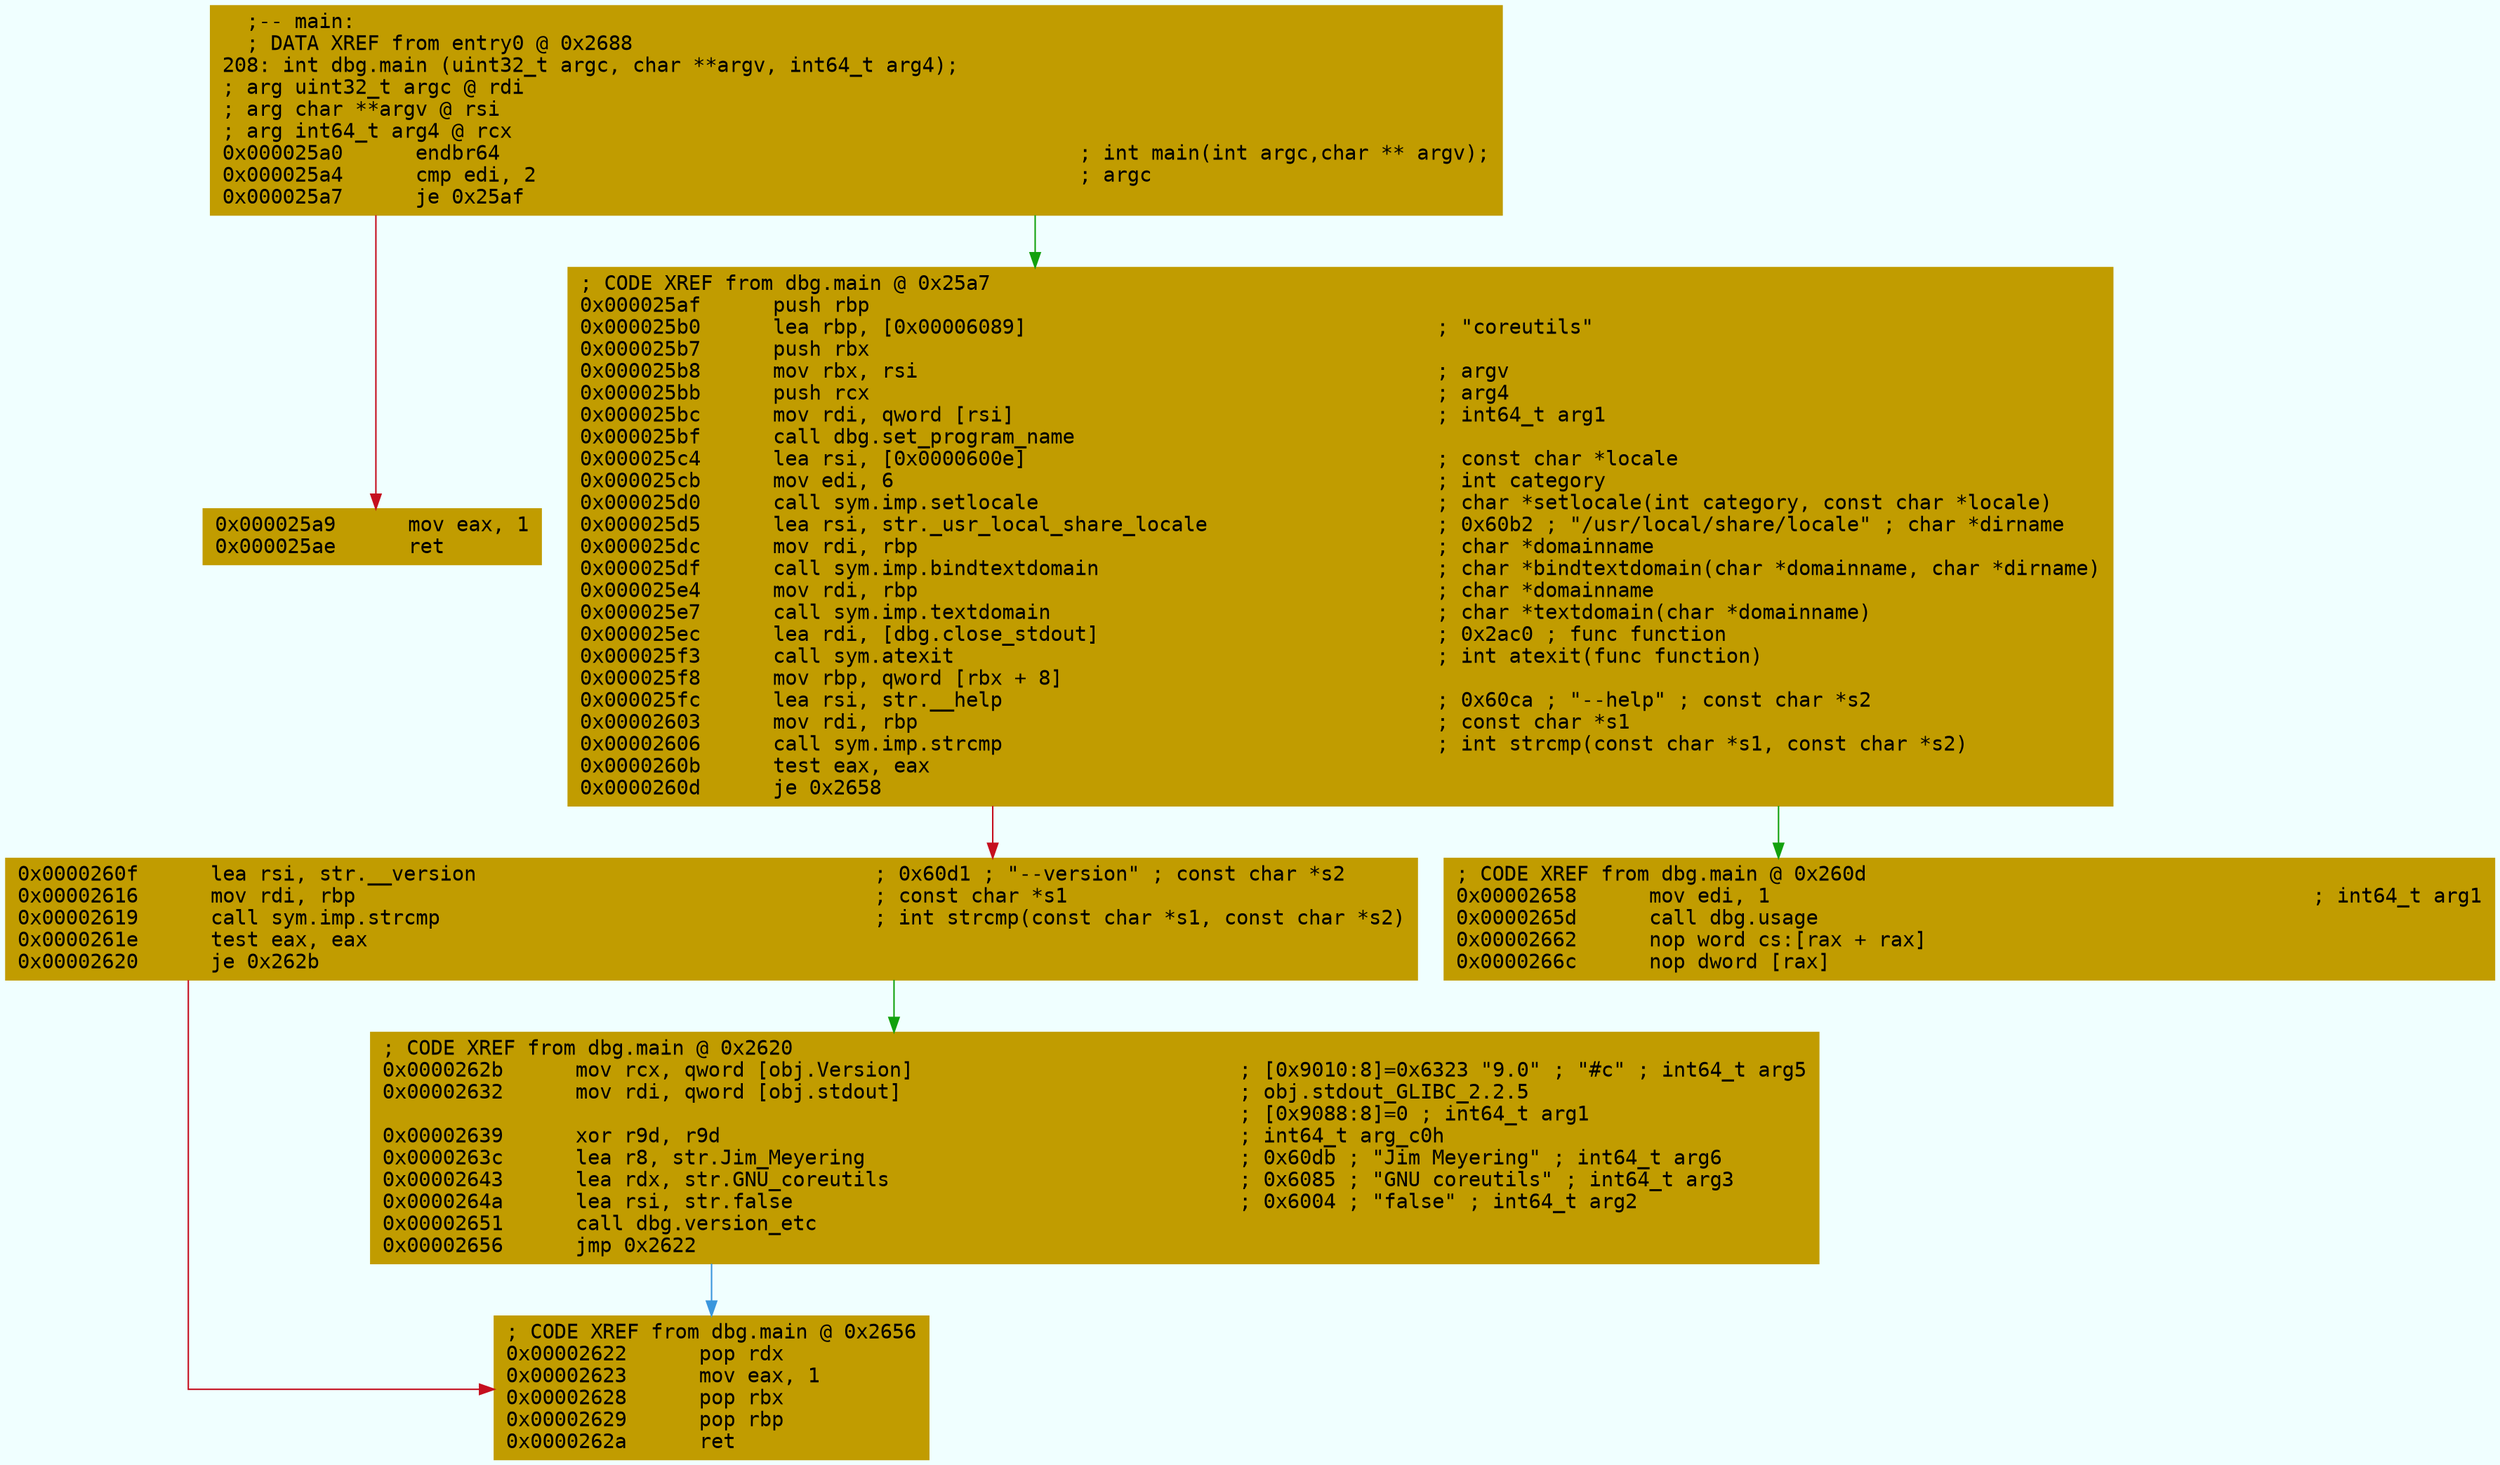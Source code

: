 digraph code {
	graph [bgcolor=azure fontsize=8 fontname="Courier" splines="ortho"];
	node [fillcolor=gray style=filled shape=box];
	edge [arrowhead="normal"];
	"0x000025a0" [URL="dbg.main/0x000025a0", fillcolor="#c19c00",color="#c19c00", fontname="Courier",label="  ;-- main:\l  ; DATA XREF from entry0 @ 0x2688\l208: int dbg.main (uint32_t argc, char **argv, int64_t arg4);\l; arg uint32_t argc @ rdi\l; arg char **argv @ rsi\l; arg int64_t arg4 @ rcx\l0x000025a0      endbr64                                                ; int main(int argc,char ** argv);\l0x000025a4      cmp edi, 2                                             ; argc\l0x000025a7      je 0x25af\l"]
	"0x000025a9" [URL="dbg.main/0x000025a9", fillcolor="#c19c00",color="#c19c00", fontname="Courier",label="0x000025a9      mov eax, 1\l0x000025ae      ret\l"]
	"0x000025af" [URL="dbg.main/0x000025af", fillcolor="#c19c00",color="#c19c00", fontname="Courier",label="; CODE XREF from dbg.main @ 0x25a7\l0x000025af      push rbp\l0x000025b0      lea rbp, [0x00006089]                                  ; \"coreutils\"\l0x000025b7      push rbx\l0x000025b8      mov rbx, rsi                                           ; argv\l0x000025bb      push rcx                                               ; arg4\l0x000025bc      mov rdi, qword [rsi]                                   ; int64_t arg1\l0x000025bf      call dbg.set_program_name\l0x000025c4      lea rsi, [0x0000600e]                                  ; const char *locale\l0x000025cb      mov edi, 6                                             ; int category\l0x000025d0      call sym.imp.setlocale                                 ; char *setlocale(int category, const char *locale)\l0x000025d5      lea rsi, str._usr_local_share_locale                   ; 0x60b2 ; \"/usr/local/share/locale\" ; char *dirname\l0x000025dc      mov rdi, rbp                                           ; char *domainname\l0x000025df      call sym.imp.bindtextdomain                            ; char *bindtextdomain(char *domainname, char *dirname)\l0x000025e4      mov rdi, rbp                                           ; char *domainname\l0x000025e7      call sym.imp.textdomain                                ; char *textdomain(char *domainname)\l0x000025ec      lea rdi, [dbg.close_stdout]                            ; 0x2ac0 ; func function\l0x000025f3      call sym.atexit                                        ; int atexit(func function)\l0x000025f8      mov rbp, qword [rbx + 8]\l0x000025fc      lea rsi, str.__help                                    ; 0x60ca ; \"--help\" ; const char *s2\l0x00002603      mov rdi, rbp                                           ; const char *s1\l0x00002606      call sym.imp.strcmp                                    ; int strcmp(const char *s1, const char *s2)\l0x0000260b      test eax, eax\l0x0000260d      je 0x2658\l"]
	"0x0000260f" [URL="dbg.main/0x0000260f", fillcolor="#c19c00",color="#c19c00", fontname="Courier",label="0x0000260f      lea rsi, str.__version                                 ; 0x60d1 ; \"--version\" ; const char *s2\l0x00002616      mov rdi, rbp                                           ; const char *s1\l0x00002619      call sym.imp.strcmp                                    ; int strcmp(const char *s1, const char *s2)\l0x0000261e      test eax, eax\l0x00002620      je 0x262b\l"]
	"0x00002622" [URL="dbg.main/0x00002622", fillcolor="#c19c00",color="#c19c00", fontname="Courier",label="; CODE XREF from dbg.main @ 0x2656\l0x00002622      pop rdx\l0x00002623      mov eax, 1\l0x00002628      pop rbx\l0x00002629      pop rbp\l0x0000262a      ret\l"]
	"0x0000262b" [URL="dbg.main/0x0000262b", fillcolor="#c19c00",color="#c19c00", fontname="Courier",label="; CODE XREF from dbg.main @ 0x2620\l0x0000262b      mov rcx, qword [obj.Version]                           ; [0x9010:8]=0x6323 \"9.0\" ; \"#c\" ; int64_t arg5\l0x00002632      mov rdi, qword [obj.stdout]                            ; obj.stdout_GLIBC_2.2.5\l                                                                       ; [0x9088:8]=0 ; int64_t arg1\l0x00002639      xor r9d, r9d                                           ; int64_t arg_c0h\l0x0000263c      lea r8, str.Jim_Meyering                               ; 0x60db ; \"Jim Meyering\" ; int64_t arg6\l0x00002643      lea rdx, str.GNU_coreutils                             ; 0x6085 ; \"GNU coreutils\" ; int64_t arg3\l0x0000264a      lea rsi, str.false                                     ; 0x6004 ; \"false\" ; int64_t arg2\l0x00002651      call dbg.version_etc\l0x00002656      jmp 0x2622\l"]
	"0x00002658" [URL="dbg.main/0x00002658", fillcolor="#c19c00",color="#c19c00", fontname="Courier",label="; CODE XREF from dbg.main @ 0x260d\l0x00002658      mov edi, 1                                             ; int64_t arg1\l0x0000265d      call dbg.usage\l0x00002662      nop word cs:[rax + rax]\l0x0000266c      nop dword [rax]\l"]
        "0x000025a0" -> "0x000025af" [color="#13a10e"];
        "0x000025a0" -> "0x000025a9" [color="#c50f1f"];
        "0x000025af" -> "0x00002658" [color="#13a10e"];
        "0x000025af" -> "0x0000260f" [color="#c50f1f"];
        "0x0000260f" -> "0x0000262b" [color="#13a10e"];
        "0x0000260f" -> "0x00002622" [color="#c50f1f"];
        "0x0000262b" -> "0x00002622" [color="#3a96dd"];
}
